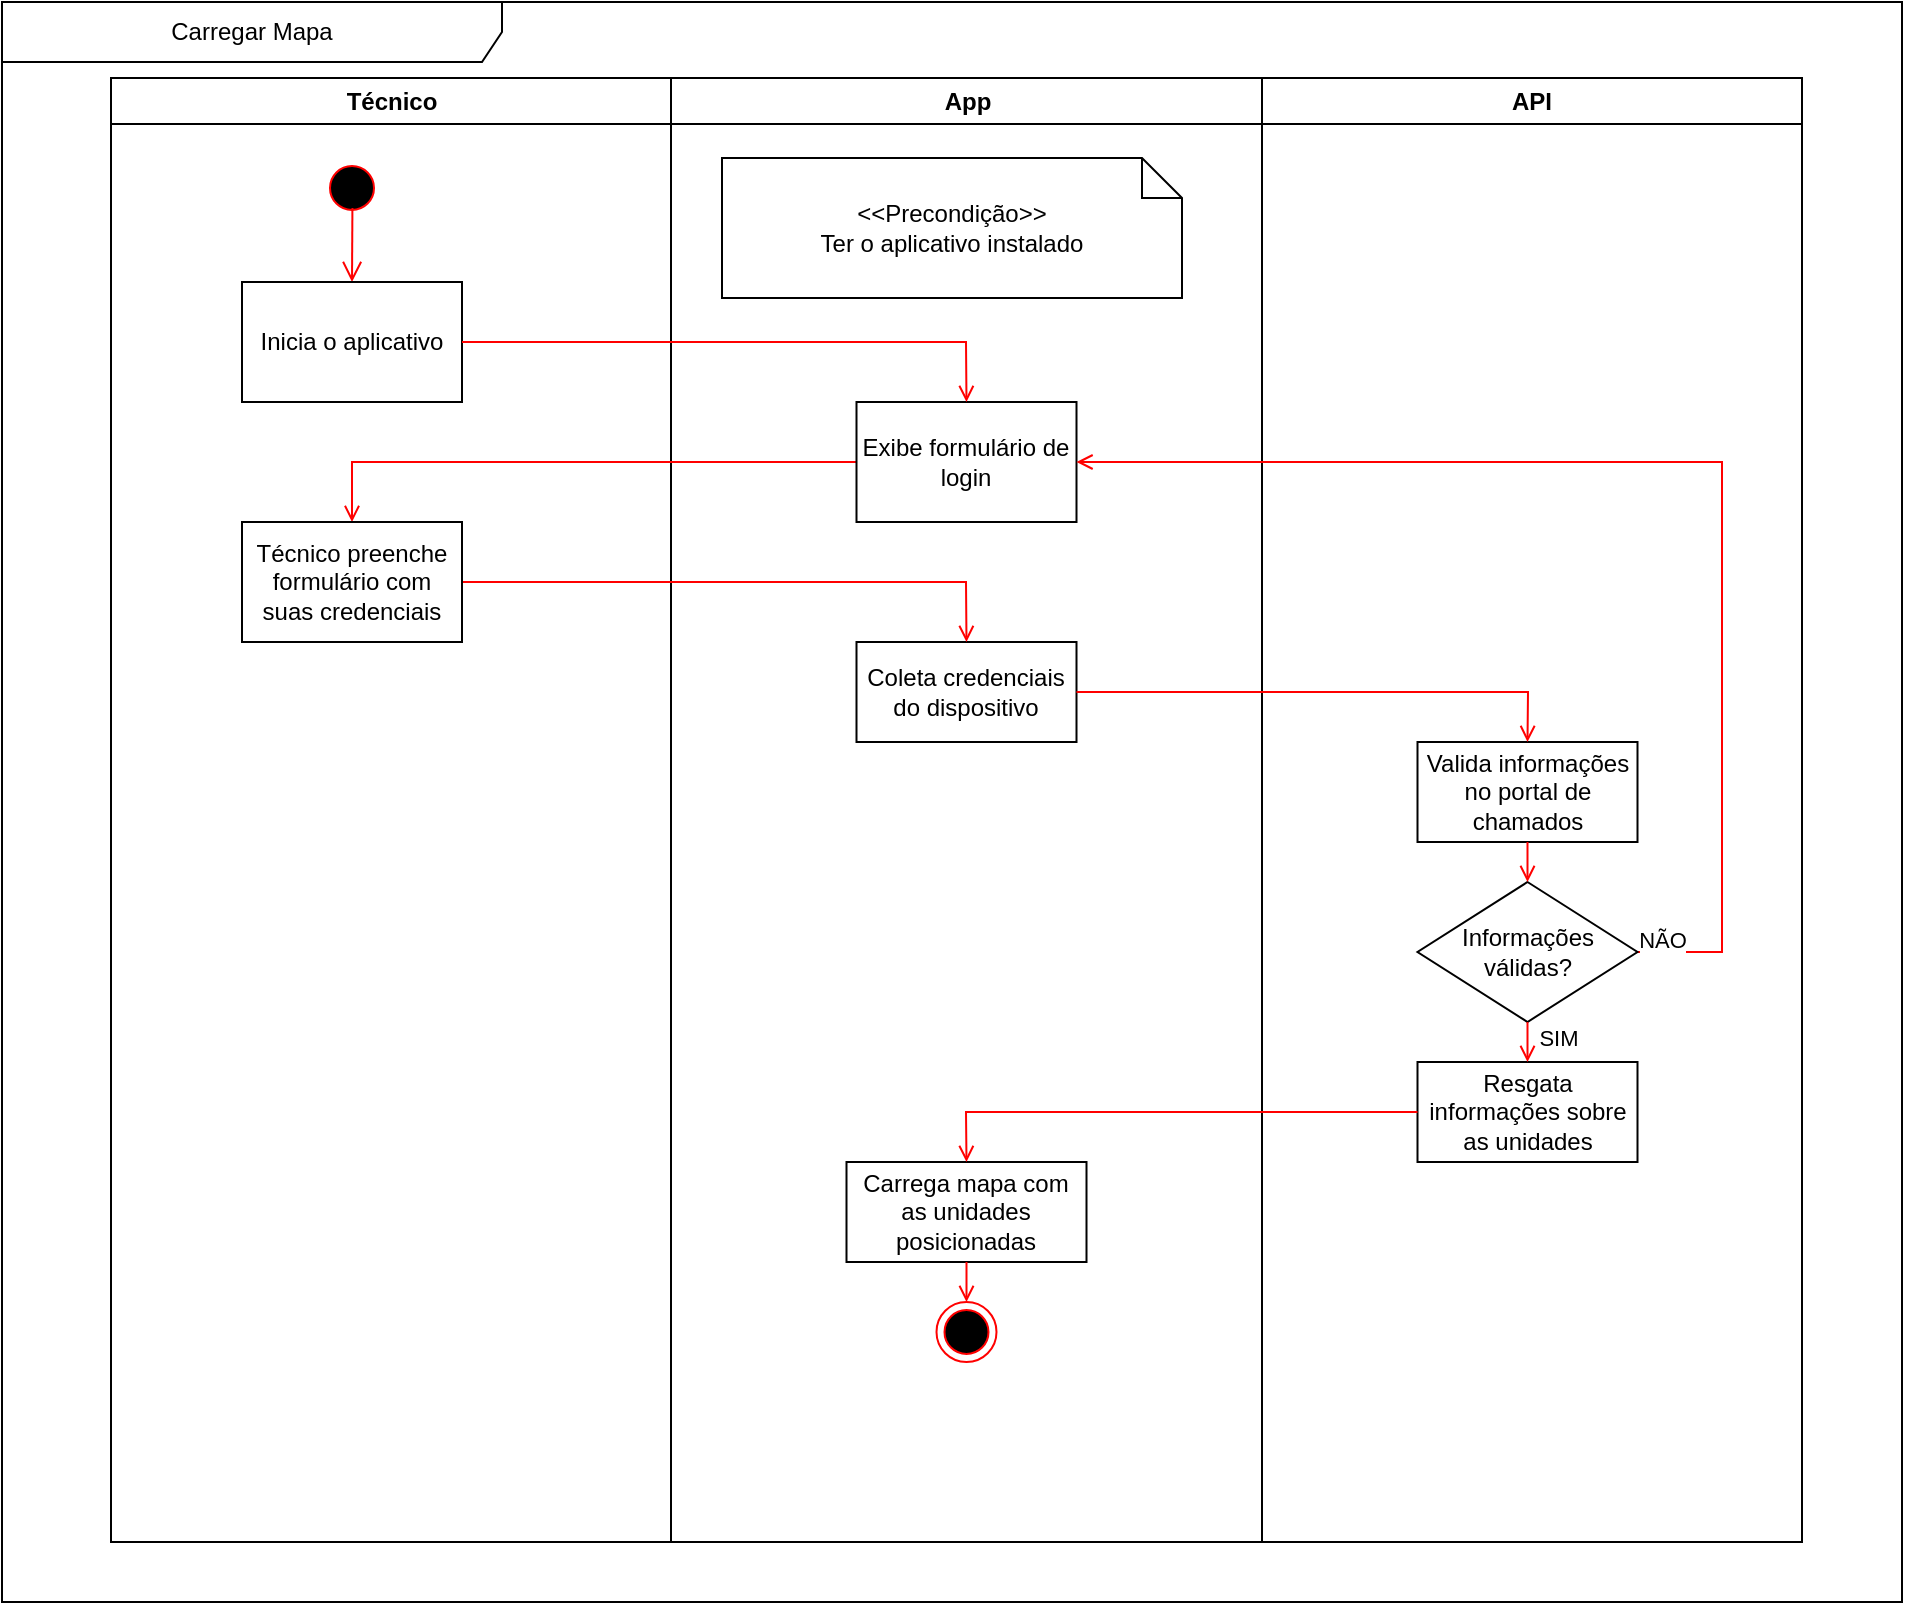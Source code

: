 <mxfile version="24.2.2" type="github">
  <diagram name="Page-1" id="e7e014a7-5840-1c2e-5031-d8a46d1fe8dd">
    <mxGraphModel dx="1624" dy="921" grid="1" gridSize="10" guides="1" tooltips="1" connect="1" arrows="1" fold="1" page="1" pageScale="1" pageWidth="1169" pageHeight="826" background="none" math="0" shadow="0">
      <root>
        <mxCell id="0" />
        <mxCell id="1" parent="0" />
        <mxCell id="KvyDfqnCCZGzKHxKtFAb-41" value="Técnico" style="swimlane;whiteSpace=wrap" vertex="1" parent="1">
          <mxGeometry x="154.5" y="48" width="280" height="732" as="geometry" />
        </mxCell>
        <mxCell id="KvyDfqnCCZGzKHxKtFAb-42" value="App" style="swimlane;whiteSpace=wrap" vertex="1" parent="1">
          <mxGeometry x="434.5" y="48" width="295.5" height="732" as="geometry" />
        </mxCell>
        <mxCell id="KvyDfqnCCZGzKHxKtFAb-43" value="API" style="swimlane;whiteSpace=wrap" vertex="1" parent="1">
          <mxGeometry x="730" y="48" width="270" height="732" as="geometry" />
        </mxCell>
        <mxCell id="KvyDfqnCCZGzKHxKtFAb-45" value="" style="endArrow=open;strokeColor=#FF0000;endFill=1;rounded=0;entryX=0.5;entryY=0;entryDx=0;entryDy=0;exitX=0;exitY=0.5;exitDx=0;exitDy=0;" edge="1" parent="1" source="KvyDfqnCCZGzKHxKtFAb-54" target="KvyDfqnCCZGzKHxKtFAb-81">
          <mxGeometry relative="1" as="geometry">
            <mxPoint x="335" y="295" as="sourcePoint" />
            <mxPoint x="610" y="390" as="targetPoint" />
            <Array as="points">
              <mxPoint x="275" y="240" />
            </Array>
          </mxGeometry>
        </mxCell>
        <mxCell id="KvyDfqnCCZGzKHxKtFAb-46" value="Carregar Mapa" style="shape=umlFrame;whiteSpace=wrap;html=1;pointerEvents=0;width=250;height=30;" vertex="1" parent="1">
          <mxGeometry x="100" y="10" width="950" height="800" as="geometry" />
        </mxCell>
        <mxCell id="KvyDfqnCCZGzKHxKtFAb-50" value="&amp;lt;&amp;lt;Precondição&amp;gt;&amp;gt;&lt;div&gt;Ter o aplicativo instalado&lt;br&gt;&lt;/div&gt;" style="shape=note;size=20;whiteSpace=wrap;html=1;" vertex="1" parent="1">
          <mxGeometry x="460" y="88" width="230" height="70" as="geometry" />
        </mxCell>
        <mxCell id="KvyDfqnCCZGzKHxKtFAb-51" value="" style="ellipse;shape=startState;fillColor=#000000;strokeColor=#ff0000;" vertex="1" parent="1">
          <mxGeometry x="260" y="88" width="30" height="30" as="geometry" />
        </mxCell>
        <mxCell id="KvyDfqnCCZGzKHxKtFAb-52" value="" style="edgeStyle=elbowEdgeStyle;elbow=horizontal;verticalAlign=bottom;endArrow=open;endSize=8;strokeColor=#FF0000;endFill=1;rounded=0;exitX=0.507;exitY=0.833;exitDx=0;exitDy=0;exitPerimeter=0;" edge="1" parent="1" source="KvyDfqnCCZGzKHxKtFAb-51" target="KvyDfqnCCZGzKHxKtFAb-53">
          <mxGeometry x="484.5" y="148" as="geometry">
            <mxPoint x="555" y="138" as="targetPoint" />
          </mxGeometry>
        </mxCell>
        <mxCell id="KvyDfqnCCZGzKHxKtFAb-53" value="Inicia o aplicativo" style="whiteSpace=wrap;" vertex="1" parent="1">
          <mxGeometry x="220" y="150" width="110" height="60" as="geometry" />
        </mxCell>
        <mxCell id="KvyDfqnCCZGzKHxKtFAb-54" value="Exibe formulário de login" style="whiteSpace=wrap;" vertex="1" parent="1">
          <mxGeometry x="527.25" y="210" width="110" height="60" as="geometry" />
        </mxCell>
        <mxCell id="KvyDfqnCCZGzKHxKtFAb-55" value="" style="endArrow=open;strokeColor=#FF0000;endFill=1;rounded=0;exitX=1;exitY=0.5;exitDx=0;exitDy=0;entryX=0.5;entryY=0;entryDx=0;entryDy=0;" edge="1" parent="1" source="KvyDfqnCCZGzKHxKtFAb-53" target="KvyDfqnCCZGzKHxKtFAb-54">
          <mxGeometry relative="1" as="geometry">
            <mxPoint x="390" y="200" as="sourcePoint" />
            <mxPoint x="621" y="182" as="targetPoint" />
            <Array as="points">
              <mxPoint x="582" y="180" />
            </Array>
          </mxGeometry>
        </mxCell>
        <mxCell id="KvyDfqnCCZGzKHxKtFAb-56" value="Coleta credenciais do dispositivo" style="whiteSpace=wrap;" vertex="1" parent="1">
          <mxGeometry x="527.25" y="330" width="110" height="50" as="geometry" />
        </mxCell>
        <mxCell id="KvyDfqnCCZGzKHxKtFAb-57" value="Valida informações no portal de chamados" style="whiteSpace=wrap;" vertex="1" parent="1">
          <mxGeometry x="807.75" y="380" width="110" height="50" as="geometry" />
        </mxCell>
        <mxCell id="KvyDfqnCCZGzKHxKtFAb-59" value="Carrega mapa com as unidades posicionadas" style="whiteSpace=wrap;" vertex="1" parent="1">
          <mxGeometry x="522.25" y="590" width="120" height="50" as="geometry" />
        </mxCell>
        <mxCell id="KvyDfqnCCZGzKHxKtFAb-61" value="" style="endArrow=open;strokeColor=#FF0000;endFill=1;rounded=0;entryX=1;entryY=0.5;entryDx=0;entryDy=0;exitX=1;exitY=0.5;exitDx=0;exitDy=0;" edge="1" parent="1" source="KvyDfqnCCZGzKHxKtFAb-63" target="KvyDfqnCCZGzKHxKtFAb-54">
          <mxGeometry relative="1" as="geometry">
            <mxPoint x="687.75" y="820" as="sourcePoint" />
            <mxPoint x="679.97" y="600" as="targetPoint" />
            <Array as="points">
              <mxPoint x="960" y="485" />
              <mxPoint x="960" y="240" />
            </Array>
          </mxGeometry>
        </mxCell>
        <mxCell id="KvyDfqnCCZGzKHxKtFAb-70" value="NÃO" style="edgeLabel;html=1;align=center;verticalAlign=middle;resizable=0;points=[];" vertex="1" connectable="0" parent="KvyDfqnCCZGzKHxKtFAb-61">
          <mxGeometry x="-0.709" y="1" relative="1" as="geometry">
            <mxPoint x="-29" y="40" as="offset" />
          </mxGeometry>
        </mxCell>
        <mxCell id="KvyDfqnCCZGzKHxKtFAb-63" value="Informações válidas?" style="rhombus;whiteSpace=wrap;html=1;" vertex="1" parent="1">
          <mxGeometry x="807.75" y="450" width="110" height="70" as="geometry" />
        </mxCell>
        <mxCell id="KvyDfqnCCZGzKHxKtFAb-64" value="" style="endArrow=open;strokeColor=#FF0000;endFill=1;rounded=0;entryX=0.5;entryY=0;entryDx=0;entryDy=0;exitX=0.5;exitY=1;exitDx=0;exitDy=0;" edge="1" parent="1" source="KvyDfqnCCZGzKHxKtFAb-57" target="KvyDfqnCCZGzKHxKtFAb-63">
          <mxGeometry relative="1" as="geometry">
            <mxPoint x="862.75" y="503" as="sourcePoint" />
            <mxPoint x="872.5" y="483" as="targetPoint" />
            <Array as="points" />
          </mxGeometry>
        </mxCell>
        <mxCell id="KvyDfqnCCZGzKHxKtFAb-66" value="" style="endArrow=open;strokeColor=#FF0000;endFill=1;rounded=0;exitX=1;exitY=0.5;exitDx=0;exitDy=0;entryX=0.5;entryY=0;entryDx=0;entryDy=0;" edge="1" parent="1" source="KvyDfqnCCZGzKHxKtFAb-56" target="KvyDfqnCCZGzKHxKtFAb-57">
          <mxGeometry relative="1" as="geometry">
            <mxPoint x="667.75" y="520" as="sourcePoint" />
            <mxPoint x="905.75" y="545" as="targetPoint" />
            <Array as="points">
              <mxPoint x="863" y="355" />
            </Array>
          </mxGeometry>
        </mxCell>
        <mxCell id="KvyDfqnCCZGzKHxKtFAb-71" value="Resgata informações sobre as unidades" style="whiteSpace=wrap;" vertex="1" parent="1">
          <mxGeometry x="807.75" y="540" width="110" height="50" as="geometry" />
        </mxCell>
        <mxCell id="KvyDfqnCCZGzKHxKtFAb-72" value="" style="endArrow=open;strokeColor=#FF0000;endFill=1;rounded=0;exitX=0.5;exitY=1;exitDx=0;exitDy=0;entryX=0.5;entryY=0;entryDx=0;entryDy=0;" edge="1" parent="1" target="KvyDfqnCCZGzKHxKtFAb-71" source="KvyDfqnCCZGzKHxKtFAb-63">
          <mxGeometry relative="1" as="geometry">
            <mxPoint x="697.75" y="570" as="sourcePoint" />
            <mxPoint x="968.75" y="700" as="targetPoint" />
          </mxGeometry>
        </mxCell>
        <mxCell id="KvyDfqnCCZGzKHxKtFAb-73" value="SIM" style="edgeLabel;html=1;align=center;verticalAlign=middle;resizable=0;points=[];" vertex="1" connectable="0" parent="KvyDfqnCCZGzKHxKtFAb-72">
          <mxGeometry x="-0.64" relative="1" as="geometry">
            <mxPoint x="15" y="4" as="offset" />
          </mxGeometry>
        </mxCell>
        <mxCell id="KvyDfqnCCZGzKHxKtFAb-74" value="" style="endArrow=open;strokeColor=#FF0000;endFill=1;rounded=0;entryX=0.5;entryY=0;entryDx=0;entryDy=0;exitX=0;exitY=0.5;exitDx=0;exitDy=0;" edge="1" parent="1" source="KvyDfqnCCZGzKHxKtFAb-71" target="KvyDfqnCCZGzKHxKtFAb-59">
          <mxGeometry relative="1" as="geometry">
            <mxPoint x="868" y="690" as="sourcePoint" />
            <mxPoint x="640" y="725" as="targetPoint" />
            <Array as="points">
              <mxPoint x="582" y="565" />
            </Array>
          </mxGeometry>
        </mxCell>
        <mxCell id="KvyDfqnCCZGzKHxKtFAb-78" value="" style="ellipse;html=1;shape=endState;fillColor=#000000;strokeColor=#ff0000;" vertex="1" parent="1">
          <mxGeometry x="567.25" y="660" width="30" height="30" as="geometry" />
        </mxCell>
        <mxCell id="KvyDfqnCCZGzKHxKtFAb-79" value="" style="endArrow=open;strokeColor=#FF0000;endFill=1;rounded=0;entryX=0.5;entryY=0;entryDx=0;entryDy=0;exitX=0.5;exitY=1;exitDx=0;exitDy=0;" edge="1" parent="1" target="KvyDfqnCCZGzKHxKtFAb-78" source="KvyDfqnCCZGzKHxKtFAb-59">
          <mxGeometry relative="1" as="geometry">
            <mxPoint x="582" y="640" as="sourcePoint" />
            <mxPoint x="285" y="850" as="targetPoint" />
            <Array as="points" />
          </mxGeometry>
        </mxCell>
        <mxCell id="KvyDfqnCCZGzKHxKtFAb-80" value="" style="endArrow=open;strokeColor=#FF0000;endFill=1;rounded=0;entryX=0.5;entryY=0;entryDx=0;entryDy=0;exitX=1;exitY=0.5;exitDx=0;exitDy=0;" edge="1" parent="1" source="KvyDfqnCCZGzKHxKtFAb-81" target="KvyDfqnCCZGzKHxKtFAb-56">
          <mxGeometry relative="1" as="geometry">
            <mxPoint x="434.5" y="280" as="sourcePoint" />
            <mxPoint x="424.5" y="435" as="targetPoint" />
            <Array as="points">
              <mxPoint x="582" y="300" />
            </Array>
          </mxGeometry>
        </mxCell>
        <mxCell id="KvyDfqnCCZGzKHxKtFAb-81" value="Técnico preenche formulário com suas credenciais" style="whiteSpace=wrap;" vertex="1" parent="1">
          <mxGeometry x="220" y="270" width="110" height="60" as="geometry" />
        </mxCell>
      </root>
    </mxGraphModel>
  </diagram>
</mxfile>
